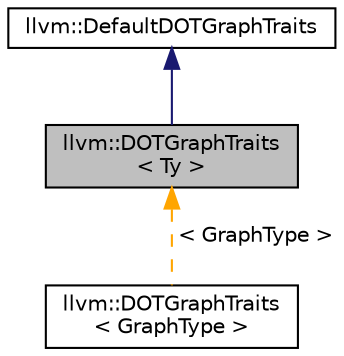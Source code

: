 digraph "llvm::DOTGraphTraits&lt; Ty &gt;"
{
 // LATEX_PDF_SIZE
  bgcolor="transparent";
  edge [fontname="Helvetica",fontsize="10",labelfontname="Helvetica",labelfontsize="10"];
  node [fontname="Helvetica",fontsize="10",shape="box"];
  Node1 [label="llvm::DOTGraphTraits\l\< Ty \>",height=0.2,width=0.4,color="black", fillcolor="grey75", style="filled", fontcolor="black",tooltip="DOTGraphTraits - Template class that can be specialized to customize how graphs are converted to 'dot..."];
  Node2 -> Node1 [dir="back",color="midnightblue",fontsize="10",style="solid",fontname="Helvetica"];
  Node2 [label="llvm::DefaultDOTGraphTraits",height=0.2,width=0.4,color="black",URL="$structllvm_1_1DefaultDOTGraphTraits.html",tooltip="DefaultDOTGraphTraits - This class provides the default implementations of all of the DOTGraphTraits ..."];
  Node1 -> Node3 [dir="back",color="orange",fontsize="10",style="dashed",label=" \< GraphType \>" ,fontname="Helvetica"];
  Node3 [label="llvm::DOTGraphTraits\l\< GraphType \>",height=0.2,width=0.4,color="black",URL="$structllvm_1_1DOTGraphTraits.html",tooltip=" "];
}
